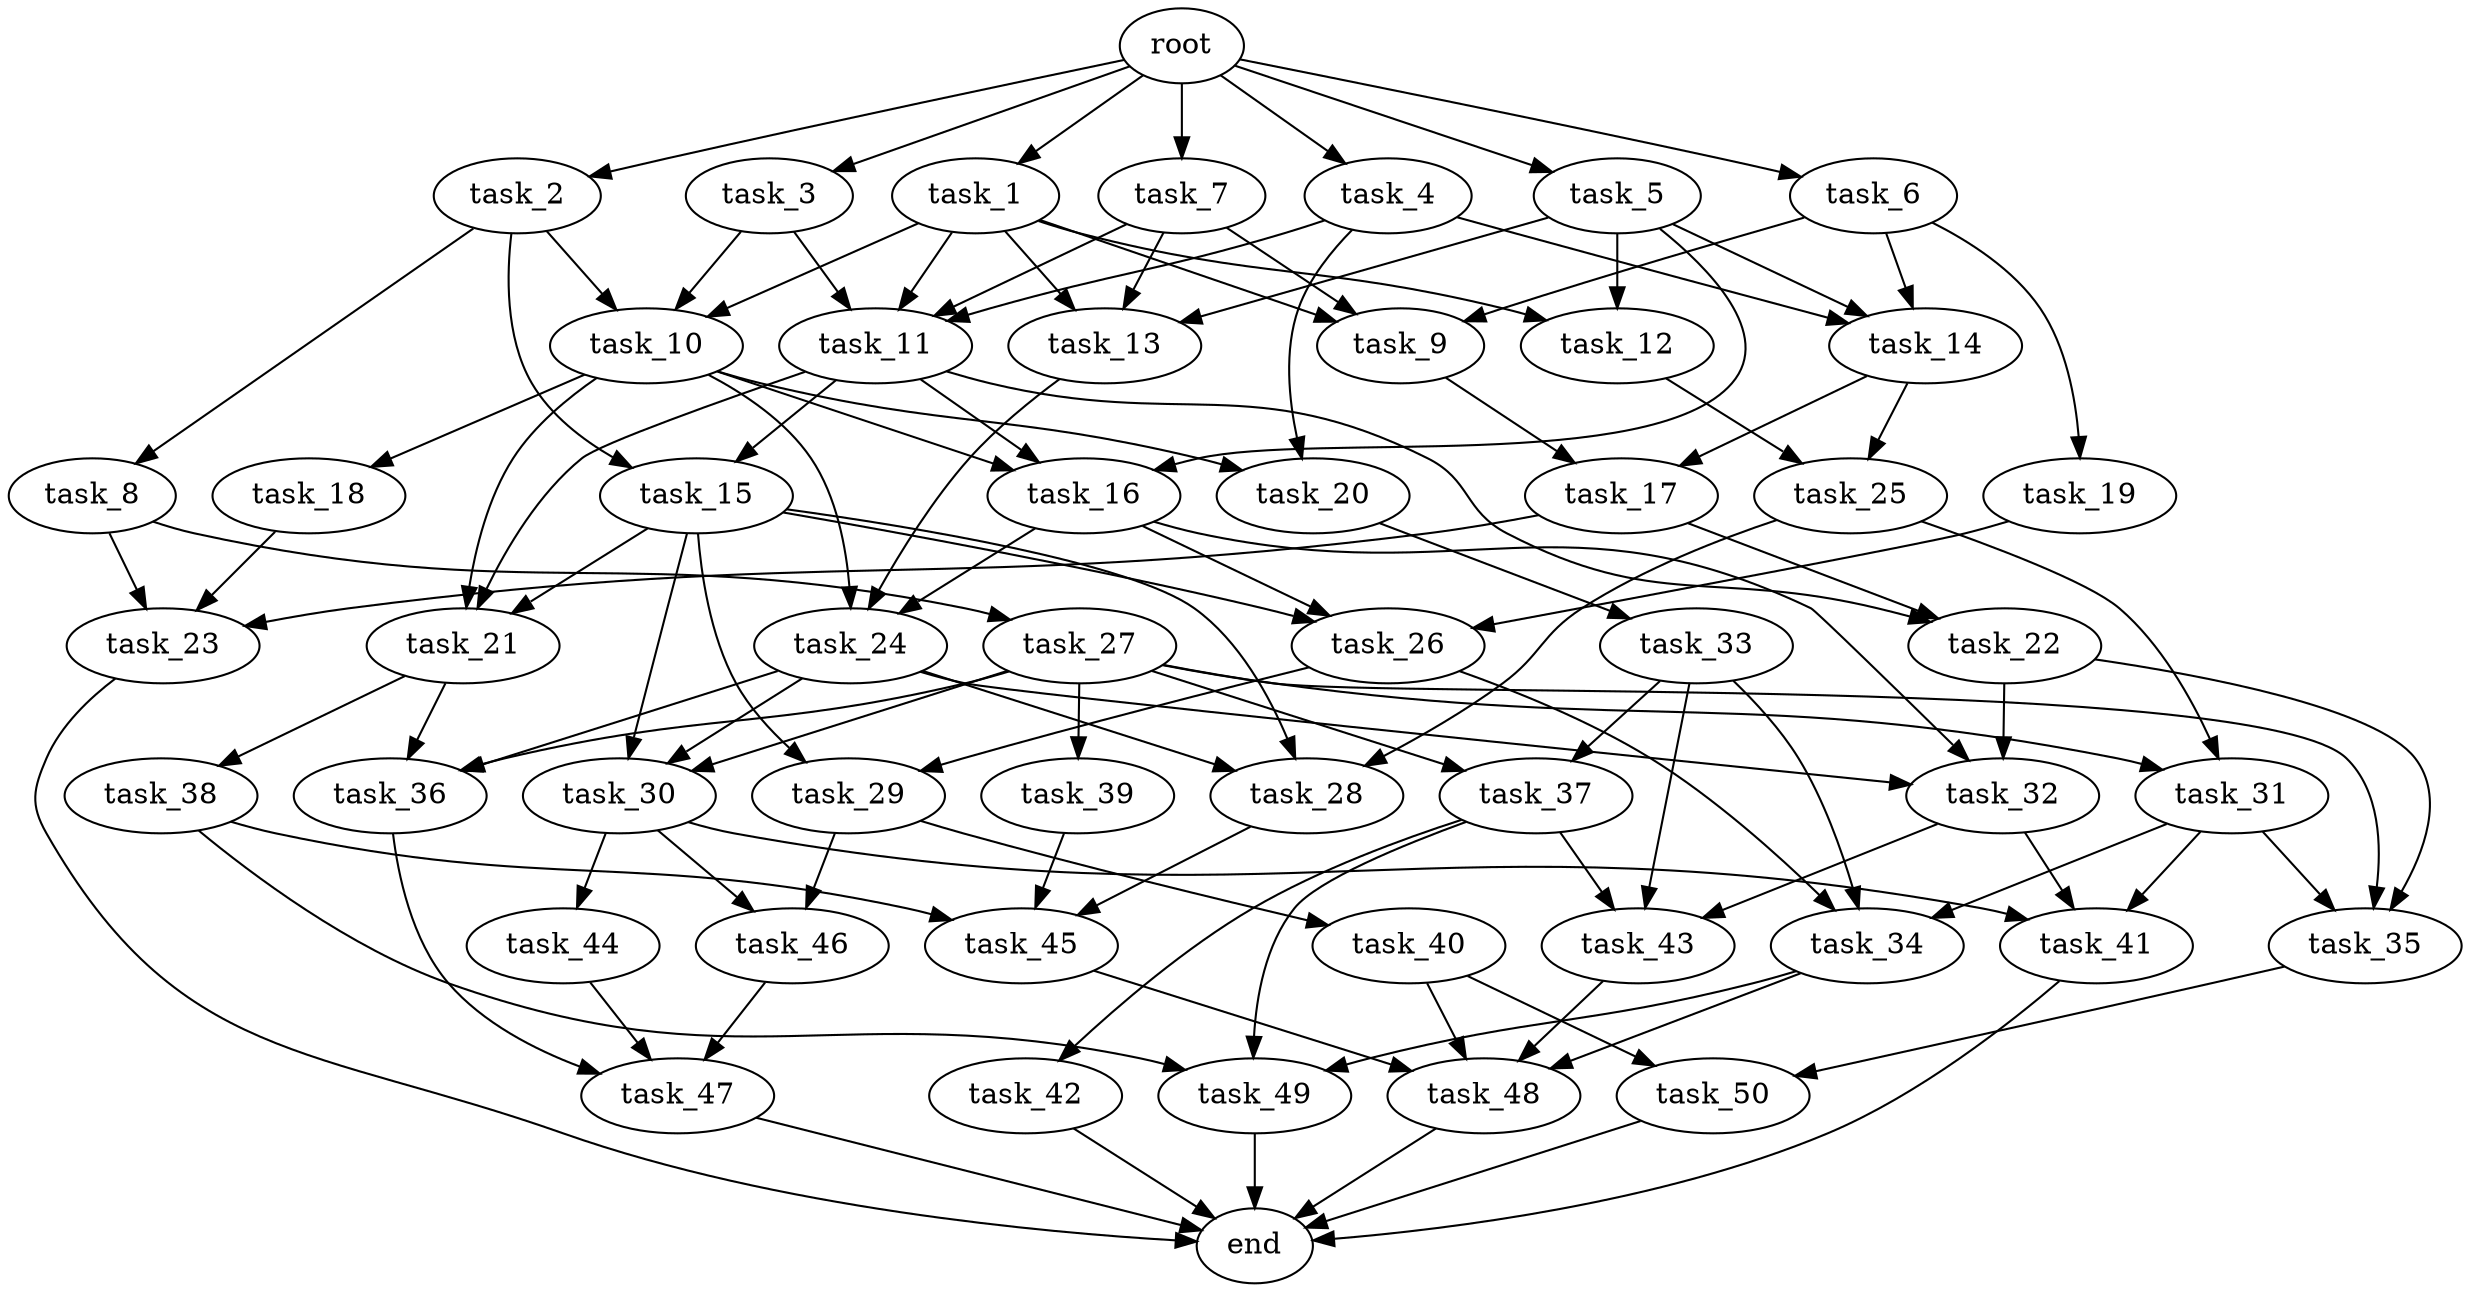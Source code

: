 digraph G {
  task_9 [size="4.868198e+10"];
  task_17 [size="9.625481e+10"];
  task_28 [size="5.001821e+10"];
  task_7 [size="2.993194e+10"];
  task_18 [size="7.026526e+09"];
  task_45 [size="7.934232e+10"];
  task_12 [size="8.710168e+09"];
  task_10 [size="8.798248e+10"];
  task_44 [size="9.685320e+10"];
  task_35 [size="6.005141e+09"];
  task_27 [size="9.259500e+10"];
  task_34 [size="5.855359e+10"];
  task_30 [size="5.102965e+09"];
  task_20 [size="6.767571e+10"];
  task_40 [size="8.346678e+10"];
  task_14 [size="8.146285e+09"];
  task_24 [size="1.910320e+10"];
  task_42 [size="2.707836e+08"];
  task_43 [size="9.068600e+10"];
  task_32 [size="2.272395e+10"];
  task_33 [size="5.598569e+10"];
  task_49 [size="5.356795e+10"];
  task_16 [size="3.987186e+09"];
  task_11 [size="8.578279e+10"];
  task_23 [size="8.297411e+10"];
  task_41 [size="1.788057e+10"];
  task_21 [size="7.579579e+10"];
  task_26 [size="9.728233e+10"];
  task_19 [size="2.664295e+10"];
  task_37 [size="9.357207e+10"];
  task_2 [size="3.041800e+09"];
  task_50 [size="9.188869e+10"];
  task_47 [size="2.807414e+10"];
  task_13 [size="9.696262e+10"];
  task_8 [size="7.470115e+10"];
  task_5 [size="2.388718e+10"];
  task_29 [size="5.268211e+10"];
  task_6 [size="2.733463e+10"];
  task_36 [size="5.392124e+10"];
  task_22 [size="9.539788e+10"];
  root [size="0.000000e+00"];
  task_38 [size="9.881070e+10"];
  task_15 [size="9.370213e+10"];
  task_3 [size="2.055575e+09"];
  task_39 [size="1.608125e+10"];
  task_4 [size="4.736234e+09"];
  task_31 [size="8.966431e+10"];
  task_25 [size="1.233709e+09"];
  task_1 [size="4.992856e+09"];
  end [size="0.000000e+00"];
  task_48 [size="4.343581e+10"];
  task_46 [size="5.732423e+10"];

  task_9 -> task_17 [size="4.812741e+08"];
  task_17 -> task_23 [size="2.765804e+08"];
  task_17 -> task_22 [size="4.769894e+08"];
  task_28 -> task_45 [size="2.644744e+08"];
  task_7 -> task_9 [size="1.622733e+08"];
  task_7 -> task_13 [size="3.232087e+08"];
  task_7 -> task_11 [size="2.144570e+08"];
  task_18 -> task_23 [size="2.765804e+08"];
  task_45 -> task_48 [size="1.085895e+08"];
  task_12 -> task_25 [size="6.168544e+06"];
  task_10 -> task_20 [size="3.383785e+08"];
  task_10 -> task_21 [size="2.526526e+08"];
  task_10 -> task_16 [size="1.329062e+07"];
  task_10 -> task_24 [size="6.367732e+07"];
  task_10 -> task_18 [size="7.026526e+07"];
  task_44 -> task_47 [size="9.358046e+07"];
  task_35 -> task_50 [size="4.594434e+08"];
  task_27 -> task_31 [size="4.483215e+08"];
  task_27 -> task_37 [size="4.678603e+08"];
  task_27 -> task_35 [size="2.001714e+07"];
  task_27 -> task_36 [size="1.797375e+08"];
  task_27 -> task_39 [size="1.608125e+08"];
  task_27 -> task_30 [size="1.700988e+07"];
  task_34 -> task_48 [size="1.085895e+08"];
  task_34 -> task_49 [size="1.785598e+08"];
  task_30 -> task_41 [size="5.960191e+07"];
  task_30 -> task_44 [size="9.685320e+08"];
  task_30 -> task_46 [size="2.866212e+08"];
  task_20 -> task_33 [size="5.598569e+08"];
  task_40 -> task_50 [size="4.594434e+08"];
  task_40 -> task_48 [size="1.085895e+08"];
  task_14 -> task_17 [size="4.812741e+08"];
  task_14 -> task_25 [size="6.168544e+06"];
  task_24 -> task_28 [size="1.667274e+08"];
  task_24 -> task_36 [size="1.797375e+08"];
  task_24 -> task_32 [size="7.574651e+07"];
  task_24 -> task_30 [size="1.700988e+07"];
  task_42 -> end [size="1.000000e-12"];
  task_43 -> task_48 [size="1.085895e+08"];
  task_32 -> task_41 [size="5.960191e+07"];
  task_32 -> task_43 [size="3.022867e+08"];
  task_33 -> task_43 [size="3.022867e+08"];
  task_33 -> task_34 [size="1.951786e+08"];
  task_33 -> task_37 [size="4.678603e+08"];
  task_49 -> end [size="1.000000e-12"];
  task_16 -> task_32 [size="7.574651e+07"];
  task_16 -> task_24 [size="6.367732e+07"];
  task_16 -> task_26 [size="3.242744e+08"];
  task_11 -> task_22 [size="4.769894e+08"];
  task_11 -> task_21 [size="2.526526e+08"];
  task_11 -> task_16 [size="1.329062e+07"];
  task_11 -> task_15 [size="4.685106e+08"];
  task_23 -> end [size="1.000000e-12"];
  task_41 -> end [size="1.000000e-12"];
  task_21 -> task_38 [size="9.881070e+08"];
  task_21 -> task_36 [size="1.797375e+08"];
  task_26 -> task_29 [size="2.634105e+08"];
  task_26 -> task_34 [size="1.951786e+08"];
  task_19 -> task_26 [size="3.242744e+08"];
  task_37 -> task_43 [size="3.022867e+08"];
  task_37 -> task_42 [size="2.707836e+06"];
  task_37 -> task_49 [size="1.785598e+08"];
  task_2 -> task_8 [size="7.470115e+08"];
  task_2 -> task_10 [size="2.932749e+08"];
  task_2 -> task_15 [size="4.685106e+08"];
  task_50 -> end [size="1.000000e-12"];
  task_47 -> end [size="1.000000e-12"];
  task_13 -> task_24 [size="6.367732e+07"];
  task_8 -> task_23 [size="2.765804e+08"];
  task_8 -> task_27 [size="9.259500e+08"];
  task_5 -> task_13 [size="3.232087e+08"];
  task_5 -> task_14 [size="2.715428e+07"];
  task_5 -> task_16 [size="1.329062e+07"];
  task_5 -> task_12 [size="4.355084e+07"];
  task_29 -> task_40 [size="8.346678e+08"];
  task_29 -> task_46 [size="2.866212e+08"];
  task_6 -> task_9 [size="1.622733e+08"];
  task_6 -> task_14 [size="2.715428e+07"];
  task_6 -> task_19 [size="2.664295e+08"];
  task_36 -> task_47 [size="9.358046e+07"];
  task_22 -> task_35 [size="2.001714e+07"];
  task_22 -> task_32 [size="7.574651e+07"];
  root -> task_4 [size="1.000000e-12"];
  root -> task_1 [size="1.000000e-12"];
  root -> task_7 [size="1.000000e-12"];
  root -> task_5 [size="1.000000e-12"];
  root -> task_2 [size="1.000000e-12"];
  root -> task_3 [size="1.000000e-12"];
  root -> task_6 [size="1.000000e-12"];
  task_38 -> task_45 [size="2.644744e+08"];
  task_38 -> task_49 [size="1.785598e+08"];
  task_15 -> task_21 [size="2.526526e+08"];
  task_15 -> task_28 [size="1.667274e+08"];
  task_15 -> task_29 [size="2.634105e+08"];
  task_15 -> task_26 [size="3.242744e+08"];
  task_15 -> task_30 [size="1.700988e+07"];
  task_3 -> task_10 [size="2.932749e+08"];
  task_3 -> task_11 [size="2.144570e+08"];
  task_39 -> task_45 [size="2.644744e+08"];
  task_4 -> task_20 [size="3.383785e+08"];
  task_4 -> task_14 [size="2.715428e+07"];
  task_4 -> task_11 [size="2.144570e+08"];
  task_31 -> task_35 [size="2.001714e+07"];
  task_31 -> task_41 [size="5.960191e+07"];
  task_31 -> task_34 [size="1.951786e+08"];
  task_25 -> task_28 [size="1.667274e+08"];
  task_25 -> task_31 [size="4.483215e+08"];
  task_1 -> task_9 [size="1.622733e+08"];
  task_1 -> task_10 [size="2.932749e+08"];
  task_1 -> task_13 [size="3.232087e+08"];
  task_1 -> task_11 [size="2.144570e+08"];
  task_1 -> task_12 [size="4.355084e+07"];
  task_48 -> end [size="1.000000e-12"];
  task_46 -> task_47 [size="9.358046e+07"];
}

